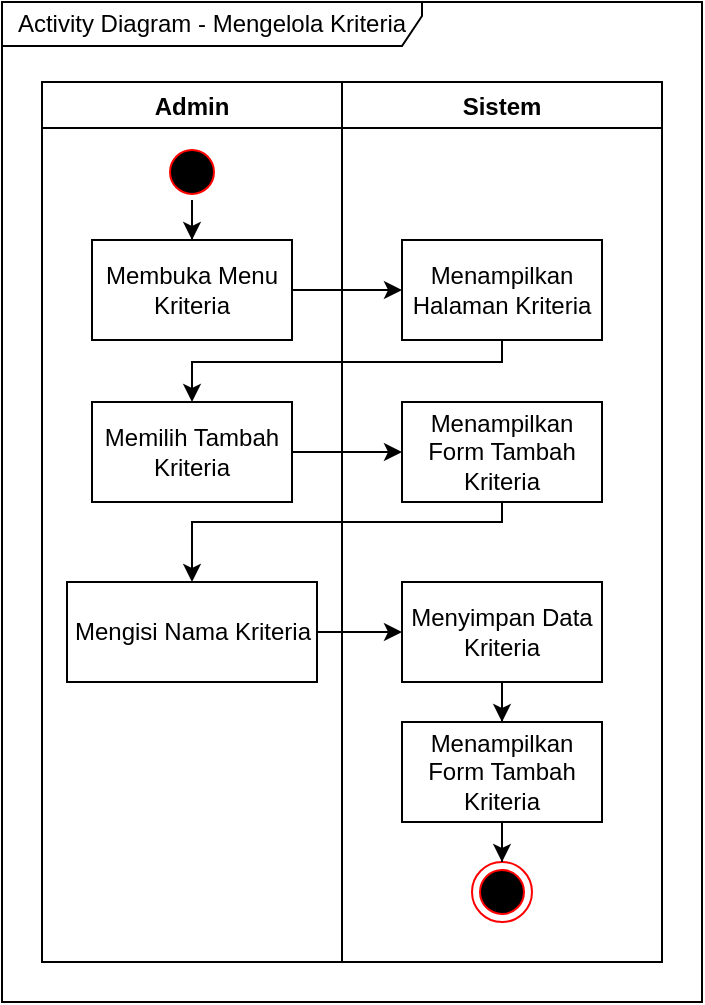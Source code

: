 <mxfile version="28.2.1">
  <diagram id="O7_p2qTZbFpivkJzxj6x" name="Page-1">
    <mxGraphModel dx="868" dy="439" grid="1" gridSize="10" guides="1" tooltips="1" connect="1" arrows="1" fold="1" page="1" pageScale="1" pageWidth="827" pageHeight="1169" math="0" shadow="0">
      <root>
        <mxCell id="0" />
        <mxCell id="1" parent="0" />
        <mxCell id="SwkU2ouvjTg10X0OA1fk-28" value="Admin" style="swimlane;" parent="1" vertex="1">
          <mxGeometry x="180" y="60" width="150" height="440" as="geometry" />
        </mxCell>
        <mxCell id="SwkU2ouvjTg10X0OA1fk-29" value="Activity Diagram - Mengelola Kriteria" style="shape=umlFrame;whiteSpace=wrap;html=1;pointerEvents=0;width=210;height=22;" parent="1" vertex="1">
          <mxGeometry x="160" y="20" width="350" height="500" as="geometry" />
        </mxCell>
        <mxCell id="SwkU2ouvjTg10X0OA1fk-30" style="edgeStyle=orthogonalEdgeStyle;rounded=0;orthogonalLoop=1;jettySize=auto;html=1;entryX=0.5;entryY=0;entryDx=0;entryDy=0;" parent="1" source="SwkU2ouvjTg10X0OA1fk-31" target="SwkU2ouvjTg10X0OA1fk-33" edge="1">
          <mxGeometry relative="1" as="geometry" />
        </mxCell>
        <mxCell id="SwkU2ouvjTg10X0OA1fk-31" value="" style="ellipse;html=1;shape=startState;fillColor=#000000;strokeColor=#ff0000;" parent="1" vertex="1">
          <mxGeometry x="240" y="90" width="30" height="30" as="geometry" />
        </mxCell>
        <mxCell id="SwkU2ouvjTg10X0OA1fk-32" style="edgeStyle=orthogonalEdgeStyle;rounded=0;orthogonalLoop=1;jettySize=auto;html=1;entryX=0;entryY=0.5;entryDx=0;entryDy=0;" parent="1" source="SwkU2ouvjTg10X0OA1fk-33" target="SwkU2ouvjTg10X0OA1fk-35" edge="1">
          <mxGeometry relative="1" as="geometry" />
        </mxCell>
        <mxCell id="SwkU2ouvjTg10X0OA1fk-33" value="Membuka Menu Kriteria" style="html=1;dashed=0;whiteSpace=wrap;" parent="1" vertex="1">
          <mxGeometry x="205" y="139" width="100" height="50" as="geometry" />
        </mxCell>
        <mxCell id="SwkU2ouvjTg10X0OA1fk-34" value="Sistem" style="swimlane;" parent="1" vertex="1">
          <mxGeometry x="330" y="60" width="160" height="440" as="geometry" />
        </mxCell>
        <mxCell id="SwkU2ouvjTg10X0OA1fk-35" value="Menampilkan Halaman Kriteria" style="html=1;dashed=0;whiteSpace=wrap;" parent="SwkU2ouvjTg10X0OA1fk-34" vertex="1">
          <mxGeometry x="30" y="79" width="100" height="50" as="geometry" />
        </mxCell>
        <mxCell id="SwkU2ouvjTg10X0OA1fk-37" value="Menampilkan Form Tambah Kriteria" style="html=1;dashed=0;whiteSpace=wrap;" parent="SwkU2ouvjTg10X0OA1fk-34" vertex="1">
          <mxGeometry x="30" y="160" width="100" height="50" as="geometry" />
        </mxCell>
        <mxCell id="SwkU2ouvjTg10X0OA1fk-47" value="" style="ellipse;html=1;shape=endState;fillColor=#000000;strokeColor=#ff0000;" parent="SwkU2ouvjTg10X0OA1fk-34" vertex="1">
          <mxGeometry x="65" y="390" width="30" height="30" as="geometry" />
        </mxCell>
        <mxCell id="SwkU2ouvjTg10X0OA1fk-39" value="Menyimpan Data Kriteria" style="html=1;dashed=0;whiteSpace=wrap;" parent="SwkU2ouvjTg10X0OA1fk-34" vertex="1">
          <mxGeometry x="30" y="250" width="100" height="50" as="geometry" />
        </mxCell>
        <mxCell id="SwkU2ouvjTg10X0OA1fk-55" style="edgeStyle=orthogonalEdgeStyle;rounded=0;orthogonalLoop=1;jettySize=auto;html=1;entryX=0.5;entryY=0;entryDx=0;entryDy=0;" parent="SwkU2ouvjTg10X0OA1fk-34" source="SwkU2ouvjTg10X0OA1fk-39" target="SwkU2ouvjTg10X0OA1fk-56" edge="1">
          <mxGeometry relative="1" as="geometry">
            <mxPoint x="80" y="330" as="targetPoint" />
          </mxGeometry>
        </mxCell>
        <mxCell id="SwkU2ouvjTg10X0OA1fk-58" style="edgeStyle=orthogonalEdgeStyle;rounded=0;orthogonalLoop=1;jettySize=auto;html=1;entryX=0.5;entryY=0;entryDx=0;entryDy=0;" parent="SwkU2ouvjTg10X0OA1fk-34" source="SwkU2ouvjTg10X0OA1fk-56" target="SwkU2ouvjTg10X0OA1fk-47" edge="1">
          <mxGeometry relative="1" as="geometry" />
        </mxCell>
        <mxCell id="SwkU2ouvjTg10X0OA1fk-56" value="Menampilkan Form Tambah Kriteria" style="html=1;dashed=0;whiteSpace=wrap;" parent="SwkU2ouvjTg10X0OA1fk-34" vertex="1">
          <mxGeometry x="30" y="320" width="100" height="50" as="geometry" />
        </mxCell>
        <mxCell id="SwkU2ouvjTg10X0OA1fk-48" style="edgeStyle=orthogonalEdgeStyle;rounded=0;orthogonalLoop=1;jettySize=auto;html=1;entryX=0;entryY=0.5;entryDx=0;entryDy=0;" parent="1" source="SwkU2ouvjTg10X0OA1fk-49" target="SwkU2ouvjTg10X0OA1fk-37" edge="1">
          <mxGeometry relative="1" as="geometry" />
        </mxCell>
        <mxCell id="SwkU2ouvjTg10X0OA1fk-49" value="Memilih Tambah Kriteria" style="html=1;dashed=0;whiteSpace=wrap;" parent="1" vertex="1">
          <mxGeometry x="205" y="220" width="100" height="50" as="geometry" />
        </mxCell>
        <mxCell id="SwkU2ouvjTg10X0OA1fk-50" style="edgeStyle=orthogonalEdgeStyle;rounded=0;orthogonalLoop=1;jettySize=auto;html=1;entryX=0.5;entryY=0;entryDx=0;entryDy=0;exitX=0.5;exitY=1;exitDx=0;exitDy=0;" parent="1" source="SwkU2ouvjTg10X0OA1fk-35" target="SwkU2ouvjTg10X0OA1fk-49" edge="1">
          <mxGeometry relative="1" as="geometry">
            <Array as="points">
              <mxPoint x="410" y="200" />
              <mxPoint x="255" y="200" />
            </Array>
          </mxGeometry>
        </mxCell>
        <mxCell id="SwkU2ouvjTg10X0OA1fk-51" style="edgeStyle=orthogonalEdgeStyle;rounded=0;orthogonalLoop=1;jettySize=auto;html=1;entryX=0;entryY=0.5;entryDx=0;entryDy=0;" parent="1" source="SwkU2ouvjTg10X0OA1fk-52" target="SwkU2ouvjTg10X0OA1fk-39" edge="1">
          <mxGeometry relative="1" as="geometry" />
        </mxCell>
        <mxCell id="SwkU2ouvjTg10X0OA1fk-52" value="Mengisi Nama Kriteria" style="html=1;dashed=0;whiteSpace=wrap;" parent="1" vertex="1">
          <mxGeometry x="192.5" y="310" width="125" height="50" as="geometry" />
        </mxCell>
        <mxCell id="SwkU2ouvjTg10X0OA1fk-53" style="edgeStyle=orthogonalEdgeStyle;rounded=0;orthogonalLoop=1;jettySize=auto;html=1;entryX=0.5;entryY=0;entryDx=0;entryDy=0;exitX=0.5;exitY=1;exitDx=0;exitDy=0;" parent="1" source="SwkU2ouvjTg10X0OA1fk-37" target="SwkU2ouvjTg10X0OA1fk-52" edge="1">
          <mxGeometry relative="1" as="geometry">
            <Array as="points">
              <mxPoint x="410" y="280" />
              <mxPoint x="255" y="280" />
            </Array>
          </mxGeometry>
        </mxCell>
      </root>
    </mxGraphModel>
  </diagram>
</mxfile>
